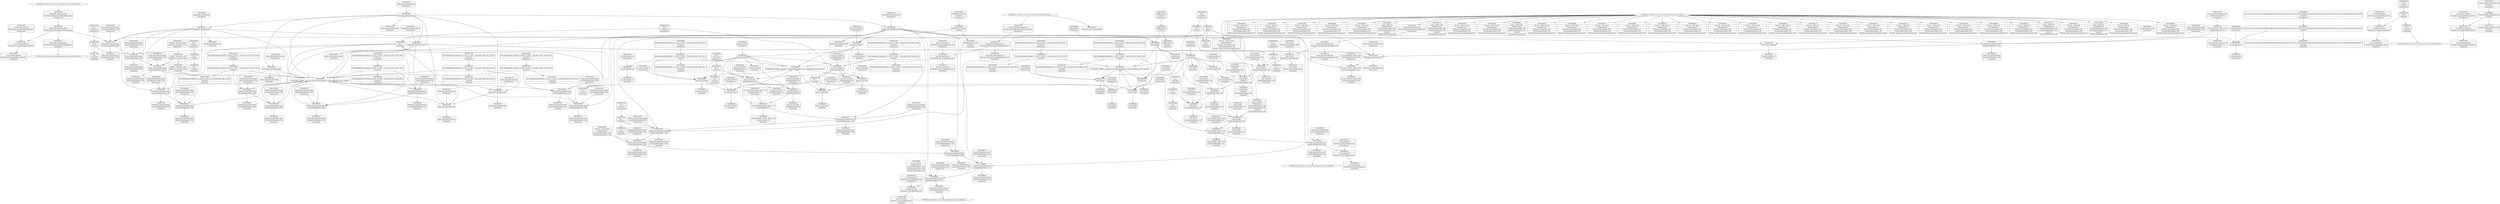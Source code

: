 digraph {
	CE0x4377400 [shape=record,shape=Mrecord,label="{CE0x4377400|i64_2|*Constant*|*SummSource*}"]
	CE0x437d8a0 [shape=record,shape=Mrecord,label="{CE0x437d8a0|selinux_key_permission:return}"]
	CE0x43841a0 [shape=record,shape=Mrecord,label="{CE0x43841a0|i64*_getelementptr_inbounds_(_6_x_i64_,_6_x_i64_*___llvm_gcov_ctr421,_i64_0,_i64_5)|*Constant*|*SummSource*}"]
	CE0x5869190 [shape=record,shape=Mrecord,label="{CE0x5869190|i64_0|*Constant*|*SummSource*}"]
	CE0x4351350 [shape=record,shape=Mrecord,label="{CE0x4351350|i64*_getelementptr_inbounds_(_6_x_i64_,_6_x_i64_*___llvm_gcov_ctr421,_i64_0,_i64_3)|*Constant*|*SummSource*}"]
	CE0x4394a60 [shape=record,shape=Mrecord,label="{CE0x4394a60|GLOBAL:cred_sid|*Constant*}"]
	CE0x43ae910 [shape=record,shape=Mrecord,label="{CE0x43ae910|key_ref_to_ptr:tmp4|include/linux/key.h,116|*SummSink*}"]
	CE0x438cec0 [shape=record,shape=Mrecord,label="{CE0x438cec0|i64*_getelementptr_inbounds_(_2_x_i64_,_2_x_i64_*___llvm_gcov_ctr131,_i64_0,_i64_0)|*Constant*|*SummSink*}"]
	CE0x435bb50 [shape=record,shape=Mrecord,label="{CE0x435bb50|selinux_key_permission:perm|Function::selinux_key_permission&Arg::perm::}"]
	CE0x4378010 [shape=record,shape=Mrecord,label="{CE0x4378010|selinux_key_permission:tmp5|security/selinux/hooks.c,5783}"]
	CE0x4361b70 [shape=record,shape=Mrecord,label="{CE0x4361b70|4:_i32,_:_CRE_12,16_|*MultipleSource*|security/selinux/hooks.c,196|security/selinux/hooks.c,197|*LoadInst*|security/selinux/hooks.c,196}"]
	CE0x438e680 [shape=record,shape=Mrecord,label="{CE0x438e680|128:_i8*,_:_CRE_112,120_|*MultipleSource*|Function::cred_sid&Arg::cred::|security/selinux/hooks.c,196|Function::selinux_key_permission&Arg::cred::}"]
	CE0x438edc0 [shape=record,shape=Mrecord,label="{CE0x438edc0|128:_i8*,_:_CRE_144,152_|*MultipleSource*|Function::cred_sid&Arg::cred::|security/selinux/hooks.c,196|Function::selinux_key_permission&Arg::cred::}"]
	CE0x438b900 [shape=record,shape=Mrecord,label="{CE0x438b900|4:_i32,_:_CRE_20,24_|*MultipleSource*|security/selinux/hooks.c,196|security/selinux/hooks.c,197|*LoadInst*|security/selinux/hooks.c,196}"]
	CE0x43629a0 [shape=record,shape=Mrecord,label="{CE0x43629a0|avc_has_perm:entry|*SummSink*}"]
	CE0x43772f0 [shape=record,shape=Mrecord,label="{CE0x43772f0|i64_2|*Constant*|*SummSink*}"]
	CE0x43aea20 [shape=record,shape=Mrecord,label="{CE0x43aea20|i64_-2|*Constant*}"]
	CE0x437d610 [shape=record,shape=Mrecord,label="{CE0x437d610|selinux_key_permission:return|*SummSource*}"]
	CE0x438e850 [shape=record,shape=Mrecord,label="{CE0x438e850|128:_i8*,_:_CRE_120,128_|*MultipleSource*|Function::cred_sid&Arg::cred::|security/selinux/hooks.c,196|Function::selinux_key_permission&Arg::cred::}"]
	CE0x43ab4f0 [shape=record,shape=Mrecord,label="{CE0x43ab4f0|i64*_getelementptr_inbounds_(_2_x_i64_,_2_x_i64_*___llvm_gcov_ctr422,_i64_0,_i64_1)|*Constant*|*SummSource*}"]
	CE0x439a440 [shape=record,shape=Mrecord,label="{CE0x439a440|cred_sid:cred|Function::cred_sid&Arg::cred::|*SummSink*}"]
	CE0x3c4c030 [shape=record,shape=Mrecord,label="{CE0x3c4c030|selinux_key_permission:tmp7|security/selinux/hooks.c,5784|*SummSink*}"]
	CE0x4359e60 [shape=record,shape=Mrecord,label="{CE0x4359e60|selinux_key_permission:entry}"]
	CE0x439a510 [shape=record,shape=Mrecord,label="{CE0x439a510|_ret_i32_%tmp6,_!dbg_!27716|security/selinux/hooks.c,197|*SummSource*}"]
	CE0x438f500 [shape=record,shape=Mrecord,label="{CE0x438f500|cred_sid:tmp4|*LoadInst*|security/selinux/hooks.c,196}"]
	CE0x439b660 [shape=record,shape=Mrecord,label="{CE0x439b660|_ret_i32_%tmp6,_!dbg_!27716|security/selinux/hooks.c,197|*SummSink*}"]
	CE0x438df40 [shape=record,shape=Mrecord,label="{CE0x438df40|128:_i8*,_:_CRE_80,88_|*MultipleSource*|Function::cred_sid&Arg::cred::|security/selinux/hooks.c,196|Function::selinux_key_permission&Arg::cred::}"]
	CE0x43804b0 [shape=record,shape=Mrecord,label="{CE0x43804b0|selinux_key_permission:tmp11|security/selinux/hooks.c,5789}"]
	CE0x437f3a0 [shape=record,shape=Mrecord,label="{CE0x437f3a0|i32_5|*Constant*}"]
	CE0x4388e70 [shape=record,shape=Mrecord,label="{CE0x4388e70|i32_(i32,_i32,_i16,_i32,_%struct.common_audit_data*)*_bitcast_(i32_(i32,_i32,_i16,_i32,_%struct.common_audit_data.495*)*_avc_has_perm_to_i32_(i32,_i32,_i16,_i32,_%struct.common_audit_data*)*)|*Constant*}"]
	CE0x43819c0 [shape=record,shape=Mrecord,label="{CE0x43819c0|i32_22|*Constant*|*SummSource*}"]
	CE0x43ada40 [shape=record,shape=Mrecord,label="{CE0x43ada40|key_ref_to_ptr:tmp2}"]
	CE0x43abe00 [shape=record,shape=Mrecord,label="{CE0x43abe00|key_ref_to_ptr:and|include/linux/key.h,116}"]
	CE0x43685d0 [shape=record,shape=Mrecord,label="{CE0x43685d0|200:_i8*,_:_CR_200,208_|*MultipleSource*|security/selinux/hooks.c,5788|security/selinux/hooks.c,5789}"]
	CE0x438a330 [shape=record,shape=Mrecord,label="{CE0x438a330|i64_1|*Constant*}"]
	CE0x43949f0 [shape=record,shape=Mrecord,label="{CE0x43949f0|selinux_key_permission:call|security/selinux/hooks.c,5786|*SummSource*}"]
	CE0x4383700 [shape=record,shape=Mrecord,label="{CE0x4383700|selinux_key_permission:tmp9|security/selinux/hooks.c,5786}"]
	CE0x439b770 [shape=record,shape=Mrecord,label="{CE0x439b770|selinux_key_permission:call1|security/selinux/hooks.c,5788}"]
	CE0x4383f30 [shape=record,shape=Mrecord,label="{CE0x4383f30|selinux_key_permission:retval.0|*SummSink*}"]
	CE0x43827f0 [shape=record,shape=Mrecord,label="{CE0x43827f0|128:_i8*,_:_CRE_20,24_|*MultipleSource*|Function::cred_sid&Arg::cred::|security/selinux/hooks.c,196|Function::selinux_key_permission&Arg::cred::}"]
	CE0x438cff0 [shape=record,shape=Mrecord,label="{CE0x438cff0|128:_i8*,_:_CRE_32,36_|*MultipleSource*|Function::cred_sid&Arg::cred::|security/selinux/hooks.c,196|Function::selinux_key_permission&Arg::cred::}"]
	CE0x43aac00 [shape=record,shape=Mrecord,label="{CE0x43aac00|key_ref_to_ptr:tmp|*SummSource*}"]
	CE0x439c910 [shape=record,shape=Mrecord,label="{CE0x439c910|selinux_key_permission:call1|security/selinux/hooks.c,5788|*SummSource*}"]
	CE0x438f330 [shape=record,shape=Mrecord,label="{CE0x438f330|128:_i8*,_:_CRE_168,176_|*MultipleSource*|Function::cred_sid&Arg::cred::|security/selinux/hooks.c,196|Function::selinux_key_permission&Arg::cred::}"]
	CE0x437a790 [shape=record,shape=Mrecord,label="{CE0x437a790|i32_5|*Constant*|*SummSource*}"]
	CE0x438d120 [shape=record,shape=Mrecord,label="{CE0x438d120|128:_i8*,_:_CRE_36,40_|*MultipleSource*|Function::cred_sid&Arg::cred::|security/selinux/hooks.c,196|Function::selinux_key_permission&Arg::cred::}"]
	CE0x43744a0 [shape=record,shape=Mrecord,label="{CE0x43744a0|avc_has_perm:tclass|Function::avc_has_perm&Arg::tclass::|*SummSource*}"]
	CE0x438c290 [shape=record,shape=Mrecord,label="{CE0x438c290|cred_sid:bb}"]
	CE0x4361150 [shape=record,shape=Mrecord,label="{CE0x4361150|selinux_key_permission:tmp|*SummSource*}"]
	CE0x4385910 [shape=record,shape=Mrecord,label="{CE0x4385910|_ret_i32_%retval.0,_!dbg_!27729|security/selinux/hooks.c,5792|*SummSource*}"]
	CE0x439db00 [shape=record,shape=Mrecord,label="{CE0x439db00|cred_sid:tmp|*SummSource*}"]
	CE0x4361360 [shape=record,shape=Mrecord,label="{CE0x4361360|selinux_key_permission:tmp2|security/selinux/hooks.c,5783}"]
	CE0x437d740 [shape=record,shape=Mrecord,label="{CE0x437d740|selinux_key_permission:tmp|*SummSink*}"]
	CE0x439da90 [shape=record,shape=Mrecord,label="{CE0x439da90|COLLAPSED:_GCMRE___llvm_gcov_ctr131_internal_global_2_x_i64_zeroinitializer:_elem_0:default:}"]
	CE0x435d160 [shape=record,shape=Mrecord,label="{CE0x435d160|selinux_key_permission:perm|Function::selinux_key_permission&Arg::perm::|*SummSource*}"]
	CE0x439da20 [shape=record,shape=Mrecord,label="{CE0x439da20|cred_sid:tmp}"]
	CE0x4377510 [shape=record,shape=Mrecord,label="{CE0x4377510|selinux_key_permission:cmp|security/selinux/hooks.c,5783}"]
	CE0x437a8a0 [shape=record,shape=Mrecord,label="{CE0x437a8a0|selinux_key_permission:security|security/selinux/hooks.c,5789|*SummSink*}"]
	CE0x43680c0 [shape=record,shape=Mrecord,label="{CE0x43680c0|key_ref_to_ptr:entry}"]
	CE0x4379cc0 [shape=record,shape=Mrecord,label="{CE0x4379cc0|i64*_getelementptr_inbounds_(_6_x_i64_,_6_x_i64_*___llvm_gcov_ctr421,_i64_0,_i64_4)|*Constant*|*SummSink*}"]
	CE0x4374a20 [shape=record,shape=Mrecord,label="{CE0x4374a20|avc_has_perm:requested|Function::avc_has_perm&Arg::requested::|*SummSink*}"]
	CE0x43681b0 [shape=record,shape=Mrecord,label="{CE0x43681b0|key_ref_to_ptr:entry|*SummSink*}"]
	CE0x4377fa0 [shape=record,shape=Mrecord,label="{CE0x4377fa0|selinux_key_permission:tmp4|security/selinux/hooks.c,5783|*SummSink*}"]
	CE0x43aa7a0 [shape=record,shape=Mrecord,label="{CE0x43aa7a0|key_ref_to_ptr:bb|*SummSink*}"]
	CE0x4374fa0 [shape=record,shape=Mrecord,label="{CE0x4374fa0|_ret_i32_%retval.0,_!dbg_!27728|security/selinux/avc.c,775}"]
	CE0x438f160 [shape=record,shape=Mrecord,label="{CE0x438f160|128:_i8*,_:_CRE_160,168_|*MultipleSource*|Function::cred_sid&Arg::cred::|security/selinux/hooks.c,196|Function::selinux_key_permission&Arg::cred::}"]
	CE0x4386470 [shape=record,shape=Mrecord,label="{CE0x4386470|selinux_key_permission:call3|security/selinux/hooks.c,5791|*SummSink*}"]
	CE0x4396df0 [shape=record,shape=Mrecord,label="{CE0x4396df0|cred_sid:entry|*SummSource*}"]
	CE0x437d680 [shape=record,shape=Mrecord,label="{CE0x437d680|selinux_key_permission:return|*SummSink*}"]
	CE0x43992a0 [shape=record,shape=Mrecord,label="{CE0x43992a0|_ret_i32_%tmp6,_!dbg_!27716|security/selinux/hooks.c,197}"]
	CE0x4388260 [shape=record,shape=Mrecord,label="{CE0x4388260|selinux_key_permission:tmp11|security/selinux/hooks.c,5789|*SummSource*}"]
	CE0x43adb20 [shape=record,shape=Mrecord,label="{CE0x43adb20|key_ref_to_ptr:tmp2|*SummSink*}"]
	CE0x438f8a0 [shape=record,shape=Mrecord,label="{CE0x438f8a0|cred_sid:tmp4|*LoadInst*|security/selinux/hooks.c,196|*SummSink*}"]
	CE0x438ef90 [shape=record,shape=Mrecord,label="{CE0x438ef90|128:_i8*,_:_CRE_152,160_|*MultipleSource*|Function::cred_sid&Arg::cred::|security/selinux/hooks.c,196|Function::selinux_key_permission&Arg::cred::}"]
	CE0x43519e0 [shape=record,shape=Mrecord,label="{CE0x43519e0|selinux_key_permission:tmp2|security/selinux/hooks.c,5783|*SummSink*}"]
	CE0x4383420 [shape=record,shape=Mrecord,label="{CE0x4383420|cred_sid:tmp2|*SummSource*}"]
	CE0x4388b60 [shape=record,shape=Mrecord,label="{CE0x4388b60|selinux_key_permission:tmp12|security/selinux/hooks.c,5791}"]
	CE0x435fba0 [shape=record,shape=Mrecord,label="{CE0x435fba0|cred_sid:tmp3|*SummSource*}"]
	CE0x4383490 [shape=record,shape=Mrecord,label="{CE0x4383490|cred_sid:tmp2|*SummSink*}"]
	CE0x4360060 [shape=record,shape=Mrecord,label="{CE0x4360060|i32_0|*Constant*}"]
	CE0x43837c0 [shape=record,shape=Mrecord,label="{CE0x43837c0|selinux_key_permission:tmp9|security/selinux/hooks.c,5786|*SummSink*}"]
	CE0x4375a40 [shape=record,shape=Mrecord,label="{CE0x4375a40|selinux_key_permission:retval.0|*SummSource*}"]
	CE0x43515f0 [shape=record,shape=Mrecord,label="{CE0x43515f0|selinux_key_permission:tmp1}"]
	CE0x4389030 [shape=record,shape=Mrecord,label="{CE0x4389030|i32_(i32,_i32,_i16,_i32,_%struct.common_audit_data*)*_bitcast_(i32_(i32,_i32,_i16,_i32,_%struct.common_audit_data.495*)*_avc_has_perm_to_i32_(i32,_i32,_i16,_i32,_%struct.common_audit_data*)*)|*Constant*|*SummSink*}"]
	CE0x4379310 [shape=record,shape=Mrecord,label="{CE0x4379310|_ret_%struct.key*_%tmp5,_!dbg_!27715|include/linux/key.h,116|*SummSource*}"]
	CE0x438ebf0 [shape=record,shape=Mrecord,label="{CE0x438ebf0|128:_i8*,_:_CRE_136,144_|*MultipleSource*|Function::cred_sid&Arg::cred::|security/selinux/hooks.c,196|Function::selinux_key_permission&Arg::cred::}"]
	CE0x4379d30 [shape=record,shape=Mrecord,label="{CE0x4379d30|selinux_key_permission:tmp8|security/selinux/hooks.c,5786|*SummSource*}"]
	CE0x43817b0 [shape=record,shape=Mrecord,label="{CE0x43817b0|i32_22|*Constant*}"]
	CE0x4381aa0 [shape=record,shape=Mrecord,label="{CE0x4381aa0|cred_sid:security|security/selinux/hooks.c,196}"]
	CE0x4382130 [shape=record,shape=Mrecord,label="{CE0x4382130|128:_i8*,_:_CRE_8,16_|*MultipleSource*|Function::cred_sid&Arg::cred::|security/selinux/hooks.c,196|Function::selinux_key_permission&Arg::cred::}"]
	CE0x438fb40 [shape=record,shape=Mrecord,label="{CE0x438fb40|cred_sid:sid|security/selinux/hooks.c,197}"]
	CE0x4383500 [shape=record,shape=Mrecord,label="{CE0x4383500|cred_sid:tmp3}"]
	CE0x436ef40 [shape=record,shape=Mrecord,label="{CE0x436ef40|selinux_key_permission:call|security/selinux/hooks.c,5786}"]
	CE0x435e8c0 [shape=record,shape=Mrecord,label="{CE0x435e8c0|selinux_key_permission:if.end|*SummSource*}"]
	CE0x43aaed0 [shape=record,shape=Mrecord,label="{CE0x43aaed0|key_ref_to_ptr:tmp|*SummSink*}"]
	CE0x43ac690 [shape=record,shape=Mrecord,label="{CE0x43ac690|VOIDTB_TE:_CE2:_elem_0:default:}"]
	CE0x4379da0 [shape=record,shape=Mrecord,label="{CE0x4379da0|selinux_key_permission:tmp8|security/selinux/hooks.c,5786}"]
	CE0x4398070 [shape=record,shape=Mrecord,label="{CE0x4398070|selinux_key_permission:cred|Function::selinux_key_permission&Arg::cred::|*SummSource*}"]
	CE0x4396e60 [shape=record,shape=Mrecord,label="{CE0x4396e60|cred_sid:entry|*SummSink*}"]
	CE0x435c4c0 [shape=record,shape=Mrecord,label="{CE0x435c4c0|selinux_key_permission:if.then}"]
	CE0x43828f0 [shape=record,shape=Mrecord,label="{CE0x43828f0|128:_i8*,_:_CRE_24,28_|*MultipleSource*|Function::cred_sid&Arg::cred::|security/selinux/hooks.c,196|Function::selinux_key_permission&Arg::cred::}"]
	CE0x438c5d0 [shape=record,shape=Mrecord,label="{CE0x438c5d0|cred_sid:bb|*SummSink*}"]
	CE0x43880e0 [shape=record,shape=Mrecord,label="{CE0x43880e0|%struct.common_audit_data*_null|*Constant*}"]
	CE0x43ae010 [shape=record,shape=Mrecord,label="{CE0x43ae010|key_ref_to_ptr:tmp3|*SummSource*}"]
	CE0x43ac160 [shape=record,shape=Mrecord,label="{CE0x43ac160|key_ref_to_ptr:tmp5|include/linux/key.h,116|*SummSource*}"]
	CE0x4364dc0 [shape=record,shape=Mrecord,label="{CE0x4364dc0|selinux_key_permission:call1|security/selinux/hooks.c,5788|*SummSink*}"]
	CE0x43abc00 [shape=record,shape=Mrecord,label="{CE0x43abc00|key_ref_to_ptr:and|include/linux/key.h,116|*SummSink*}"]
	CE0x437de50 [shape=record,shape=Mrecord,label="{CE0x437de50|key_ref_to_ptr:entry|*SummSource*}"]
	CE0x438fe90 [shape=record,shape=Mrecord,label="{CE0x438fe90|cred_sid:sid|security/selinux/hooks.c,197|*SummSink*}"]
	CE0x436b330 [shape=record,shape=Mrecord,label="{CE0x436b330|avc_has_perm:ssid|Function::avc_has_perm&Arg::ssid::|*SummSink*}"]
	CE0x4366020 [shape=record,shape=Mrecord,label="{CE0x4366020|selinux_key_permission:if.then|*SummSink*}"]
	CE0x4375600 [shape=record,shape=Mrecord,label="{CE0x4375600|i64*_getelementptr_inbounds_(_6_x_i64_,_6_x_i64_*___llvm_gcov_ctr421,_i64_0,_i64_5)|*Constant*}"]
	CE0x43658a0 [shape=record,shape=Mrecord,label="{CE0x43658a0|selinux_key_permission:tmp10|security/selinux/hooks.c,5789}"]
	CE0x438bde0 [shape=record,shape=Mrecord,label="{CE0x438bde0|cred_sid:tmp6|security/selinux/hooks.c,197|*SummSink*}"]
	CE0x438dd70 [shape=record,shape=Mrecord,label="{CE0x438dd70|128:_i8*,_:_CRE_72,80_|*MultipleSource*|Function::cred_sid&Arg::cred::|security/selinux/hooks.c,196|Function::selinux_key_permission&Arg::cred::}"]
	CE0x437a910 [shape=record,shape=Mrecord,label="{CE0x437a910|selinux_key_permission:security|security/selinux/hooks.c,5789|*SummSource*}"]
	CE0x4362490 [shape=record,shape=Mrecord,label="{CE0x4362490|selinux_key_permission:tmp10|security/selinux/hooks.c,5789|*SummSink*}"]
	CE0x4386340 [shape=record,shape=Mrecord,label="{CE0x4386340|selinux_key_permission:call3|security/selinux/hooks.c,5791|*SummSource*}"]
	CE0x438c450 [shape=record,shape=Mrecord,label="{CE0x438c450|cred_sid:bb|*SummSource*}"]
	CE0x43901c0 [shape=record,shape=Mrecord,label="{CE0x43901c0|cred_sid:tmp5|security/selinux/hooks.c,196|*SummSink*}"]
	CE0x4375420 [shape=record,shape=Mrecord,label="{CE0x4375420|_ret_i32_%retval.0,_!dbg_!27728|security/selinux/avc.c,775|*SummSink*}"]
	CE0x4392790 [shape=record,shape=Mrecord,label="{CE0x4392790|selinux_key_permission:tmp8|security/selinux/hooks.c,5786|*SummSink*}"]
	CE0x4398170 [shape=record,shape=Mrecord,label="{CE0x4398170|selinux_key_permission:cred|Function::selinux_key_permission&Arg::cred::|*SummSink*}"]
	CE0x43adab0 [shape=record,shape=Mrecord,label="{CE0x43adab0|key_ref_to_ptr:tmp2|*SummSource*}"]
	CE0x438cd30 [shape=record,shape=Mrecord,label="{CE0x438cd30|i64*_getelementptr_inbounds_(_2_x_i64_,_2_x_i64_*___llvm_gcov_ctr131,_i64_0,_i64_0)|*Constant*|*SummSource*}"]
	CE0x435ddc0 [shape=record,shape=Mrecord,label="{CE0x435ddc0|COLLAPSED:_GCMRE___llvm_gcov_ctr421_internal_global_6_x_i64_zeroinitializer:_elem_0:default:}"]
	CE0x43585b0 [shape=record,shape=Mrecord,label="{CE0x43585b0|selinux_key_permission:tmp6|security/selinux/hooks.c,5784|*SummSink*}"]
	CE0x435ff30 [shape=record,shape=Mrecord,label="{CE0x435ff30|_call_void_mcount()_#3|*SummSource*}"]
	CE0x43ac2e0 [shape=record,shape=Mrecord,label="{CE0x43ac2e0|key_ref_to_ptr:tmp5|include/linux/key.h,116|*SummSink*}"]
	CE0x43791a0 [shape=record,shape=Mrecord,label="{CE0x43791a0|key_ref_to_ptr:key_ref|Function::key_ref_to_ptr&Arg::key_ref::}"]
	CE0x4363600 [shape=record,shape=Mrecord,label="{CE0x4363600|i16_43|*Constant*|*SummSource*}"]
	CE0x4388d70 [shape=record,shape=Mrecord,label="{CE0x4388d70|selinux_key_permission:call3|security/selinux/hooks.c,5791}"]
	CE0x435cea0 [shape=record,shape=Mrecord,label="{CE0x435cea0|selinux_key_permission:bb}"]
	CE0x4395c70 [shape=record,shape=Mrecord,label="{CE0x4395c70|GLOBAL:cred_sid|*Constant*|*SummSource*}"]
	CE0x43858a0 [shape=record,shape=Mrecord,label="{CE0x43858a0|_ret_i32_%retval.0,_!dbg_!27729|security/selinux/hooks.c,5792}"]
	CE0x435eef0 [shape=record,shape=Mrecord,label="{CE0x435eef0|GLOBAL:key_ref_to_ptr|*Constant*|*SummSink*}"]
	CE0x43610a0 [shape=record,shape=Mrecord,label="{CE0x43610a0|selinux_key_permission:if.then|*SummSource*}"]
	CE0x4385530 [shape=record,shape=Mrecord,label="{CE0x4385530|selinux_key_permission:tmp14|security/selinux/hooks.c,5792|*SummSink*}"]
	CE0x4388620 [shape=record,shape=Mrecord,label="{CE0x4388620|selinux_key_permission:sid2|security/selinux/hooks.c,5791}"]
	CE0x4384ea0 [shape=record,shape=Mrecord,label="{CE0x4384ea0|selinux_key_permission:tmp13|security/selinux/hooks.c,5792|*SummSink*}"]
	CE0x435bd60 [shape=record,shape=Mrecord,label="{CE0x435bd60|selinux_key_permission:tmp1|*SummSink*}"]
	CE0x4392400 [shape=record,shape=Mrecord,label="{CE0x4392400|i32_1|*Constant*}"]
	CE0x4375140 [shape=record,shape=Mrecord,label="{CE0x4375140|avc_has_perm:auditdata|Function::avc_has_perm&Arg::auditdata::}"]
	CE0x4374cd0 [shape=record,shape=Mrecord,label="{CE0x4374cd0|%struct.common_audit_data*_null|*Constant*|*SummSink*}"]
	"CONST[source:0(mediator),value:2(dynamic)][purpose:{subject}][SnkIdx:0]"
	CE0x435db00 [shape=record,shape=Mrecord,label="{CE0x435db00|selinux_key_permission:bb|*SummSink*}"]
	CE0x4374510 [shape=record,shape=Mrecord,label="{CE0x4374510|avc_has_perm:tclass|Function::avc_has_perm&Arg::tclass::|*SummSink*}"]
	CE0x4383600 [shape=record,shape=Mrecord,label="{CE0x4383600|i64*_getelementptr_inbounds_(_2_x_i64_,_2_x_i64_*___llvm_gcov_ctr131,_i64_0,_i64_1)|*Constant*|*SummSource*}"]
	CE0x4382a50 [shape=record,shape=Mrecord,label="{CE0x4382a50|128:_i8*,_:_CRE_28,32_|*MultipleSource*|Function::cred_sid&Arg::cred::|security/selinux/hooks.c,196|Function::selinux_key_permission&Arg::cred::}"]
	CE0x435edc0 [shape=record,shape=Mrecord,label="{CE0x435edc0|GLOBAL:key_ref_to_ptr|*Constant*|*SummSource*}"]
	CE0x438d4c0 [shape=record,shape=Mrecord,label="{CE0x438d4c0|128:_i8*,_:_CRE_44,48_|*MultipleSource*|Function::cred_sid&Arg::cred::|security/selinux/hooks.c,196|Function::selinux_key_permission&Arg::cred::}"]
	CE0x4399310 [shape=record,shape=Mrecord,label="{CE0x4399310|cred_sid:cred|Function::cred_sid&Arg::cred::|*SummSource*}"]
	CE0x4388ee0 [shape=record,shape=Mrecord,label="{CE0x4388ee0|i32_(i32,_i32,_i16,_i32,_%struct.common_audit_data*)*_bitcast_(i32_(i32,_i32,_i16,_i32,_%struct.common_audit_data.495*)*_avc_has_perm_to_i32_(i32,_i32,_i16,_i32,_%struct.common_audit_data*)*)|*Constant*|*SummSource*}"]
	CE0x4389b80 [shape=record,shape=Mrecord,label="{CE0x4389b80|i64*_getelementptr_inbounds_(_2_x_i64_,_2_x_i64_*___llvm_gcov_ctr131,_i64_0,_i64_1)|*Constant*}"]
	CE0x438e2e0 [shape=record,shape=Mrecord,label="{CE0x438e2e0|128:_i8*,_:_CRE_96,104_|*MultipleSource*|Function::cred_sid&Arg::cred::|security/selinux/hooks.c,196|Function::selinux_key_permission&Arg::cred::}"]
	CE0x4378a00 [shape=record,shape=Mrecord,label="{CE0x4378a00|4:_i32,_:_CRE_4,8_|*MultipleSource*|security/selinux/hooks.c,196|security/selinux/hooks.c,197|*LoadInst*|security/selinux/hooks.c,196}"]
	CE0x435e3f0 [shape=record,shape=Mrecord,label="{CE0x435e3f0|_call_void_mcount()_#3}"]
	CE0x438a2c0 [shape=record,shape=Mrecord,label="{CE0x438a2c0|cred_sid:tmp|*SummSink*}"]
	CE0x4387bd0 [shape=record,shape=Mrecord,label="{CE0x4387bd0|avc_has_perm:tsid|Function::avc_has_perm&Arg::tsid::|*SummSource*}"]
	CE0x4384dc0 [shape=record,shape=Mrecord,label="{CE0x4384dc0|selinux_key_permission:tmp13|security/selinux/hooks.c,5792}"]
	CE0x4369290 [shape=record,shape=Mrecord,label="{CE0x4369290|selinux_key_permission:tmp6|security/selinux/hooks.c,5784}"]
	CE0x4387f70 [shape=record,shape=Mrecord,label="{CE0x4387f70|i16_43|*Constant*|*SummSink*}"]
	CE0x62ce920 [shape=record,shape=Mrecord,label="{CE0x62ce920|i64*_getelementptr_inbounds_(_6_x_i64_,_6_x_i64_*___llvm_gcov_ctr421,_i64_0,_i64_4)|*Constant*}"]
	CE0x4374e20 [shape=record,shape=Mrecord,label="{CE0x4374e20|avc_has_perm:auditdata|Function::avc_has_perm&Arg::auditdata::|*SummSink*}"]
	CE0x4374c60 [shape=record,shape=Mrecord,label="{CE0x4374c60|%struct.common_audit_data*_null|*Constant*|*SummSource*}"]
	CE0x436f5b0 [shape=record,shape=Mrecord,label="{CE0x436f5b0|_ret_%struct.key*_%tmp5,_!dbg_!27715|include/linux/key.h,116|*SummSink*}"]
	CE0x4387d00 [shape=record,shape=Mrecord,label="{CE0x4387d00|avc_has_perm:tsid|Function::avc_has_perm&Arg::tsid::|*SummSink*}"]
	CE0x438d800 [shape=record,shape=Mrecord,label="{CE0x438d800|128:_i8*,_:_CRE_52,56_|*MultipleSource*|Function::cred_sid&Arg::cred::|security/selinux/hooks.c,196|Function::selinux_key_permission&Arg::cred::}"]
	CE0x43748b0 [shape=record,shape=Mrecord,label="{CE0x43748b0|avc_has_perm:requested|Function::avc_has_perm&Arg::requested::|*SummSource*}"]
	CE0x435cdf0 [shape=record,shape=Mrecord,label="{CE0x435cdf0|_call_void_mcount()_#3|*SummSink*}"]
	CE0x43626c0 [shape=record,shape=Mrecord,label="{CE0x43626c0|avc_has_perm:entry|*SummSource*}"]
	CE0x4389dc0 [shape=record,shape=Mrecord,label="{CE0x4389dc0|cred_sid:tmp1|*SummSink*}"]
	CE0x43765d0 [shape=record,shape=Mrecord,label="{CE0x43765d0|i64*_getelementptr_inbounds_(_6_x_i64_,_6_x_i64_*___llvm_gcov_ctr421,_i64_0,_i64_3)|*Constant*|*SummSink*}"]
	CE0x435c410 [shape=record,shape=Mrecord,label="{CE0x435c410|selinux_key_permission:tmp1|*SummSource*}"]
	CE0x4389ae0 [shape=record,shape=Mrecord,label="{CE0x4389ae0|cred_sid:tmp1|*SummSource*}"]
	CE0x43649d0 [shape=record,shape=Mrecord,label="{CE0x43649d0|selinux_key_permission:tmp5|security/selinux/hooks.c,5783|*SummSource*}"]
	CE0x4367680 [shape=record,shape=Mrecord,label="{CE0x4367680|selinux_key_permission:tmp4|security/selinux/hooks.c,5783|*SummSource*}"]
	CE0x436f0c0 [shape=record,shape=Mrecord,label="{CE0x436f0c0|selinux_key_permission:tmp3|security/selinux/hooks.c,5783}"]
	CE0x437a830 [shape=record,shape=Mrecord,label="{CE0x437a830|selinux_key_permission:security|security/selinux/hooks.c,5789}"]
	CE0x43ab040 [shape=record,shape=Mrecord,label="{CE0x43ab040|key_ref_to_ptr:tmp1|*SummSink*}"]
	CE0x43900b0 [shape=record,shape=Mrecord,label="{CE0x43900b0|cred_sid:tmp5|security/selinux/hooks.c,196|*SummSource*}"]
	CE0x438dba0 [shape=record,shape=Mrecord,label="{CE0x438dba0|128:_i8*,_:_CRE_64,72_|*MultipleSource*|Function::cred_sid&Arg::cred::|security/selinux/hooks.c,196|Function::selinux_key_permission&Arg::cred::}"]
	CE0x43abb70 [shape=record,shape=Mrecord,label="{CE0x43abb70|i64_-2|*Constant*|*SummSink*}"]
	CE0x43623c0 [shape=record,shape=Mrecord,label="{CE0x43623c0|selinux_key_permission:tmp10|security/selinux/hooks.c,5789|*SummSource*}"]
	CE0x435fcd0 [shape=record,shape=Mrecord,label="{CE0x435fcd0|_call_void_mcount()_#3}"]
	CE0x4395c00 [shape=record,shape=Mrecord,label="{CE0x4395c00|GLOBAL:cred_sid|*Constant*|*SummSink*}"]
	CE0x435d580 [shape=record,shape=Mrecord,label="{CE0x435d580|i64_1|*Constant*}"]
	CE0x438f6d0 [shape=record,shape=Mrecord,label="{CE0x438f6d0|cred_sid:tmp4|*LoadInst*|security/selinux/hooks.c,196|*SummSource*}"]
	CE0x435cb30 [shape=record,shape=Mrecord,label="{CE0x435cb30|i32_0|*Constant*|*SummSource*}"]
	CE0x43abea0 [shape=record,shape=Mrecord,label="{CE0x43abea0|key_ref_to_ptr:and|include/linux/key.h,116|*SummSource*}"]
	CE0x43ae450 [shape=record,shape=Mrecord,label="{CE0x43ae450|_call_void_mcount()_#3|*SummSource*}"]
	CE0x4385c00 [shape=record,shape=Mrecord,label="{CE0x4385c00|i64*_getelementptr_inbounds_(_2_x_i64_,_2_x_i64_*___llvm_gcov_ctr131,_i64_0,_i64_0)|*Constant*}"]
	CE0x4384e30 [shape=record,shape=Mrecord,label="{CE0x4384e30|selinux_key_permission:tmp13|security/selinux/hooks.c,5792|*SummSource*}"]
	CE0x4362170 [shape=record,shape=Mrecord,label="{CE0x4362170|4:_i32,_:_CRE_16,20_|*MultipleSource*|security/selinux/hooks.c,196|security/selinux/hooks.c,197|*LoadInst*|security/selinux/hooks.c,196}"]
	CE0x43ab6a0 [shape=record,shape=Mrecord,label="{CE0x43ab6a0|i64*_getelementptr_inbounds_(_2_x_i64_,_2_x_i64_*___llvm_gcov_ctr422,_i64_0,_i64_1)|*Constant*|*SummSink*}"]
	CE0x435c020 [shape=record,shape=Mrecord,label="{CE0x435c020|i64*_getelementptr_inbounds_(_6_x_i64_,_6_x_i64_*___llvm_gcov_ctr421,_i64_0,_i64_0)|*Constant*|*SummSink*}"]
	CE0x435bcb0 [shape=record,shape=Mrecord,label="{CE0x435bcb0|selinux_key_permission:if.end|*SummSink*}"]
	"CONST[source:0(mediator),value:2(dynamic)][purpose:{object}][SnkIdx:2]"
	CE0x43888a0 [shape=record,shape=Mrecord,label="{CE0x43888a0|selinux_key_permission:sid2|security/selinux/hooks.c,5791|*SummSink*}"]
	CE0x4369a20 [shape=record,shape=Mrecord,label="{CE0x4369a20|GLOBAL:__llvm_gcov_ctr421|Global_var:__llvm_gcov_ctr421|*SummSource*}"]
	CE0x438e110 [shape=record,shape=Mrecord,label="{CE0x438e110|128:_i8*,_:_CRE_88,89_|*MultipleSource*|Function::cred_sid&Arg::cred::|security/selinux/hooks.c,196|Function::selinux_key_permission&Arg::cred::}"]
	CE0x57366e0 [shape=record,shape=Mrecord,label="{CE0x57366e0|selinux_key_permission:tmp7|security/selinux/hooks.c,5784|*SummSource*}"]
	CE0x4384b50 [shape=record,shape=Mrecord,label="{CE0x4384b50|i64*_getelementptr_inbounds_(_6_x_i64_,_6_x_i64_*___llvm_gcov_ctr421,_i64_0,_i64_5)|*Constant*|*SummSink*}"]
	CE0x435aad0 [shape=record,shape=Mrecord,label="{CE0x435aad0|i64_2|*Constant*}"]
	CE0x4381bf0 [shape=record,shape=Mrecord,label="{CE0x4381bf0|cred_sid:security|security/selinux/hooks.c,196|*SummSource*}"]
	CE0x4388af0 [shape=record,shape=Mrecord,label="{CE0x4388af0|0:_i32,_:_CR_0,4_|*MultipleSource*|security/selinux/hooks.c,5789|security/selinux/hooks.c,5789|security/selinux/hooks.c,5791}"]
	CE0x43614c0 [shape=record,shape=Mrecord,label="{CE0x43614c0|selinux_key_permission:key_ref|Function::selinux_key_permission&Arg::key_ref::|*SummSource*}"]
	CE0x4388330 [shape=record,shape=Mrecord,label="{CE0x4388330|selinux_key_permission:tmp11|security/selinux/hooks.c,5789|*SummSink*}"]
	CE0x436b3f0 [shape=record,shape=Mrecord,label="{CE0x436b3f0|avc_has_perm:tsid|Function::avc_has_perm&Arg::tsid::}"]
	CE0x43ade30 [shape=record,shape=Mrecord,label="{CE0x43ade30|key_ref_to_ptr:tmp3}"]
	CE0x4364ab0 [shape=record,shape=Mrecord,label="{CE0x4364ab0|i64*_getelementptr_inbounds_(_6_x_i64_,_6_x_i64_*___llvm_gcov_ctr421,_i64_0,_i64_3)|*Constant*}"]
	CE0x5869200 [shape=record,shape=Mrecord,label="{CE0x5869200|selinux_key_permission:tmp3|security/selinux/hooks.c,5783|*SummSource*}"]
	CE0x4361640 [shape=record,shape=Mrecord,label="{CE0x4361640|_ret_%struct.key*_%tmp5,_!dbg_!27715|include/linux/key.h,116}"]
	CE0x4374430 [shape=record,shape=Mrecord,label="{CE0x4374430|avc_has_perm:tclass|Function::avc_has_perm&Arg::tclass::}"]
	CE0x435f310 [shape=record,shape=Mrecord,label="{CE0x435f310|i32_5|*Constant*|*SummSink*}"]
	CE0x4389950 [shape=record,shape=Mrecord,label="{CE0x4389950|cred_sid:tmp1}"]
	CE0x43aab90 [shape=record,shape=Mrecord,label="{CE0x43aab90|COLLAPSED:_GCMRE___llvm_gcov_ctr422_internal_global_2_x_i64_zeroinitializer:_elem_0:default:}"]
	CE0x4363e70 [shape=record,shape=Mrecord,label="{CE0x4363e70|i64*_getelementptr_inbounds_(_6_x_i64_,_6_x_i64_*___llvm_gcov_ctr421,_i64_0,_i64_0)|*Constant*}"]
	CE0x43751e0 [shape=record,shape=Mrecord,label="{CE0x43751e0|avc_has_perm:auditdata|Function::avc_has_perm&Arg::auditdata::|*SummSource*}"]
	"CONST[source:0(mediator),value:2(dynamic)][purpose:{object}][SnkIdx:1]"
	CE0x4381870 [shape=record,shape=Mrecord,label="{CE0x4381870|i32_22|*Constant*|*SummSink*}"]
	CE0x4377050 [shape=record,shape=Mrecord,label="{CE0x4377050|i64*_getelementptr_inbounds_(_6_x_i64_,_6_x_i64_*___llvm_gcov_ctr421,_i64_0,_i64_0)|*Constant*|*SummSource*}"]
	CE0x435d210 [shape=record,shape=Mrecord,label="{CE0x435d210|selinux_key_permission:perm|Function::selinux_key_permission&Arg::perm::|*SummSink*}"]
	CE0x435cbe0 [shape=record,shape=Mrecord,label="{CE0x435cbe0|selinux_key_permission:tmp2|security/selinux/hooks.c,5783|*SummSource*}"]
	CE0x4383120 [shape=record,shape=Mrecord,label="{CE0x4383120|cred_sid:tmp2}"]
	CE0x438baa0 [shape=record,shape=Mrecord,label="{CE0x438baa0|cred_sid:tmp6|security/selinux/hooks.c,197}"]
	CE0x435fc10 [shape=record,shape=Mrecord,label="{CE0x435fc10|cred_sid:tmp3|*SummSink*}"]
	CE0x435cd40 [shape=record,shape=Mrecord,label="{CE0x435cd40|selinux_key_permission:cmp|security/selinux/hooks.c,5783|*SummSource*}"]
	CE0x436b290 [shape=record,shape=Mrecord,label="{CE0x436b290|avc_has_perm:ssid|Function::avc_has_perm&Arg::ssid::|*SummSource*}"]
	CE0x4367610 [shape=record,shape=Mrecord,label="{CE0x4367610|selinux_key_permission:tmp4|security/selinux/hooks.c,5783}"]
	CE0x4369880 [shape=record,shape=Mrecord,label="{CE0x4369880|GLOBAL:key_ref_to_ptr|*Constant*}"]
	CE0x5736620 [shape=record,shape=Mrecord,label="{CE0x5736620|selinux_key_permission:tmp7|security/selinux/hooks.c,5784}"]
	CE0x4378b00 [shape=record,shape=Mrecord,label="{CE0x4378b00|4:_i32,_:_CRE_8,12_|*MultipleSource*|security/selinux/hooks.c,196|security/selinux/hooks.c,197|*LoadInst*|security/selinux/hooks.c,196}"]
	CE0x4381a30 [shape=record,shape=Mrecord,label="{CE0x4381a30|128:_i8*,_:_CRE_0,4_|*MultipleSource*|Function::cred_sid&Arg::cred::|security/selinux/hooks.c,196|Function::selinux_key_permission&Arg::cred::}"]
	CE0x4385a40 [shape=record,shape=Mrecord,label="{CE0x4385a40|_ret_i32_%retval.0,_!dbg_!27729|security/selinux/hooks.c,5792|*SummSink*}"]
	CE0x435ec80 [shape=record,shape=Mrecord,label="{CE0x435ec80|GLOBAL:__llvm_gcov_ctr421|Global_var:__llvm_gcov_ctr421|*SummSink*}"]
	CE0x4351ca0 [shape=record,shape=Mrecord,label="{CE0x4351ca0|selinux_key_permission:entry|*SummSink*}"]
	CE0x43ae0b0 [shape=record,shape=Mrecord,label="{CE0x43ae0b0|key_ref_to_ptr:tmp3|*SummSink*}"]
	CE0x435d4d0 [shape=record,shape=Mrecord,label="{CE0x435d4d0|i64_1|*Constant*|*SummSource*}"]
	CE0x43753b0 [shape=record,shape=Mrecord,label="{CE0x43753b0|_ret_i32_%retval.0,_!dbg_!27728|security/selinux/avc.c,775|*SummSource*}"]
	CE0x4361530 [shape=record,shape=Mrecord,label="{CE0x4361530|selinux_key_permission:key_ref|Function::selinux_key_permission&Arg::key_ref::|*SummSink*}"]
	CE0x43860d0 [shape=record,shape=Mrecord,label="{CE0x43860d0|selinux_key_permission:tmp12|security/selinux/hooks.c,5791|*SummSink*}"]
	CE0x4396f20 [shape=record,shape=Mrecord,label="{CE0x4396f20|selinux_key_permission:cred|Function::selinux_key_permission&Arg::cred::}"]
	CE0x4388bd0 [shape=record,shape=Mrecord,label="{CE0x4388bd0|selinux_key_permission:tmp12|security/selinux/hooks.c,5791|*SummSource*}"]
	CE0x438d630 [shape=record,shape=Mrecord,label="{CE0x438d630|128:_i8*,_:_CRE_48,52_|*MultipleSource*|Function::cred_sid&Arg::cred::|security/selinux/hooks.c,196|Function::selinux_key_permission&Arg::cred::}"]
	CE0x43aa9a0 [shape=record,shape=Mrecord,label="{CE0x43aa9a0|i64*_getelementptr_inbounds_(_2_x_i64_,_2_x_i64_*___llvm_gcov_ctr422,_i64_0,_i64_0)|*Constant*|*SummSink*}"]
	CE0x438e4b0 [shape=record,shape=Mrecord,label="{CE0x438e4b0|128:_i8*,_:_CRE_104,112_|*MultipleSource*|Function::cred_sid&Arg::cred::|security/selinux/hooks.c,196|Function::selinux_key_permission&Arg::cred::}"]
	CE0x435bec0 [shape=record,shape=Mrecord,label="{CE0x435bec0|selinux_key_permission:cmp|security/selinux/hooks.c,5783|*SummSink*}"]
	CE0x438bf00 [shape=record,shape=Mrecord,label="{CE0x438bf00|key_ref_to_ptr:bb|*SummSource*}"]
	CE0x43ae1c0 [shape=record,shape=Mrecord,label="{CE0x43ae1c0|_call_void_mcount()_#3}"]
	CE0x43ac0f0 [shape=record,shape=Mrecord,label="{CE0x43ac0f0|key_ref_to_ptr:tmp5|include/linux/key.h,116}"]
	CE0x4392570 [shape=record,shape=Mrecord,label="{CE0x4392570|i32_1|*Constant*|*SummSource*}"]
	CE0x4392600 [shape=record,shape=Mrecord,label="{CE0x4392600|i32_1|*Constant*|*SummSink*}"]
	CE0x4381fb0 [shape=record,shape=Mrecord,label="{CE0x4381fb0|128:_i8*,_:_CRE_4,8_|*MultipleSource*|Function::cred_sid&Arg::cred::|security/selinux/hooks.c,196|Function::selinux_key_permission&Arg::cred::}"]
	CE0x4399230 [shape=record,shape=Mrecord,label="{CE0x4399230|cred_sid:cred|Function::cred_sid&Arg::cred::}"]
	CE0x43ab9f0 [shape=record,shape=Mrecord,label="{CE0x43ab9f0|i64_-2|*Constant*|*SummSource*}"]
	CE0x4360de0 [shape=record,shape=Mrecord,label="{CE0x4360de0|selinux_key_permission:tmp}"]
	CE0x43ae870 [shape=record,shape=Mrecord,label="{CE0x43ae870|key_ref_to_ptr:tmp4|include/linux/key.h,116|*SummSource*}"]
	CE0x438fbe0 [shape=record,shape=Mrecord,label="{CE0x438fbe0|cred_sid:sid|security/selinux/hooks.c,197|*SummSource*}"]
	CE0x43ab230 [shape=record,shape=Mrecord,label="{CE0x43ab230|i64*_getelementptr_inbounds_(_2_x_i64_,_2_x_i64_*___llvm_gcov_ctr422,_i64_0,_i64_1)|*Constant*}"]
	"CONST[source:1(input),value:2(dynamic)][purpose:{operation}][SrcIdx:2]"
	CE0x4368290 [shape=record,shape=Mrecord,label="{CE0x4368290|selinux_key_permission:key_ref|Function::selinux_key_permission&Arg::key_ref::}"]
	CE0x43ae4f0 [shape=record,shape=Mrecord,label="{CE0x43ae4f0|_call_void_mcount()_#3|*SummSink*}"]
	CE0x43aab20 [shape=record,shape=Mrecord,label="{CE0x43aab20|key_ref_to_ptr:tmp}"]
	CE0x435b730 [shape=record,shape=Mrecord,label="{CE0x435b730|selinux_key_permission:entry|*SummSource*}"]
	CE0x4382f90 [shape=record,shape=Mrecord,label="{CE0x4382f90|i64*_getelementptr_inbounds_(_2_x_i64_,_2_x_i64_*___llvm_gcov_ctr131,_i64_0,_i64_1)|*Constant*|*SummSink*}"]
	CE0x4382590 [shape=record,shape=Mrecord,label="{CE0x4382590|128:_i8*,_:_CRE_16,20_|*MultipleSource*|Function::cred_sid&Arg::cred::|security/selinux/hooks.c,196|Function::selinux_key_permission&Arg::cred::}"]
	CE0x4364a40 [shape=record,shape=Mrecord,label="{CE0x4364a40|selinux_key_permission:tmp5|security/selinux/hooks.c,5783|*SummSink*}"]
	CE0x43ae600 [shape=record,shape=Mrecord,label="{CE0x43ae600|key_ref_to_ptr:tmp4|include/linux/key.h,116}"]
	CE0x62ce990 [shape=record,shape=Mrecord,label="{CE0x62ce990|i64*_getelementptr_inbounds_(_6_x_i64_,_6_x_i64_*___llvm_gcov_ctr421,_i64_0,_i64_4)|*Constant*|*SummSource*}"]
	CE0x4381cc0 [shape=record,shape=Mrecord,label="{CE0x4381cc0|cred_sid:security|security/selinux/hooks.c,196|*SummSink*}"]
	CE0x438bc40 [shape=record,shape=Mrecord,label="{CE0x438bc40|cred_sid:tmp6|security/selinux/hooks.c,197|*SummSource*}"]
	"CONST[source:1(input),value:2(dynamic)][purpose:{object}][SrcIdx:1]"
	CE0x4369300 [shape=record,shape=Mrecord,label="{CE0x4369300|selinux_key_permission:tmp6|security/selinux/hooks.c,5784|*SummSource*}"]
	CE0x4382260 [shape=record,shape=Mrecord,label="{CE0x4382260|cred_sid:tmp5|security/selinux/hooks.c,196}"]
	CE0x4369a90 [shape=record,shape=Mrecord,label="{CE0x4369a90|GLOBAL:__llvm_gcov_ctr421|Global_var:__llvm_gcov_ctr421}"]
	CE0x435d630 [shape=record,shape=Mrecord,label="{CE0x435d630|selinux_key_permission:bb|*SummSource*}"]
	CE0x4351a90 [shape=record,shape=Mrecord,label="{CE0x4351a90|i32_0|*Constant*|*SummSink*}"]
	CE0x435ffa0 [shape=record,shape=Mrecord,label="{CE0x435ffa0|_call_void_mcount()_#3|*SummSink*}"]
	CE0x435e1e0 [shape=record,shape=Mrecord,label="{CE0x435e1e0|i32_0|*Constant*}"]
	CE0x4385370 [shape=record,shape=Mrecord,label="{CE0x4385370|selinux_key_permission:tmp14|security/selinux/hooks.c,5792|*SummSource*}"]
	CE0x43747d0 [shape=record,shape=Mrecord,label="{CE0x43747d0|avc_has_perm:requested|Function::avc_has_perm&Arg::requested::}"]
	CE0x435f1c0 [shape=record,shape=Mrecord,label="{CE0x435f1c0|key_ref_to_ptr:key_ref|Function::key_ref_to_ptr&Arg::key_ref::|*SummSink*}"]
	CE0x438d9d0 [shape=record,shape=Mrecord,label="{CE0x438d9d0|128:_i8*,_:_CRE_56,64_|*MultipleSource*|Function::cred_sid&Arg::cred::|security/selinux/hooks.c,196|Function::selinux_key_permission&Arg::cred::}"]
	CE0x438a100 [shape=record,shape=Mrecord,label="{CE0x438a100|i64*_getelementptr_inbounds_(_2_x_i64_,_2_x_i64_*___llvm_gcov_ctr422,_i64_0,_i64_0)|*Constant*|*SummSource*}"]
	CE0x4375840 [shape=record,shape=Mrecord,label="{CE0x4375840|selinux_key_permission:retval.0}"]
	CE0x438d2f0 [shape=record,shape=Mrecord,label="{CE0x438d2f0|128:_i8*,_:_CRE_40,44_|*MultipleSource*|Function::cred_sid&Arg::cred::|security/selinux/hooks.c,196|Function::selinux_key_permission&Arg::cred::}"]
	CE0x4388750 [shape=record,shape=Mrecord,label="{CE0x4388750|selinux_key_permission:sid2|security/selinux/hooks.c,5791|*SummSource*}"]
	CE0x435e290 [shape=record,shape=Mrecord,label="{CE0x435e290|selinux_key_permission:if.end}"]
	CE0x4360ff0 [shape=record,shape=Mrecord,label="{CE0x4360ff0|_call_void_mcount()_#3|*SummSource*}"]
	"CONST[source:1(input),value:2(dynamic)][purpose:{subject}][SrcIdx:3]"
	CE0x43807f0 [shape=record,shape=Mrecord,label="{CE0x43807f0|i64_0|*Constant*|*SummSink*}"]
	CE0x43619d0 [shape=record,shape=Mrecord,label="{CE0x43619d0|key_ref_to_ptr:bb}"]
	CE0x4396d80 [shape=record,shape=Mrecord,label="{CE0x4396d80|cred_sid:entry}"]
	CE0x438ea20 [shape=record,shape=Mrecord,label="{CE0x438ea20|128:_i8*,_:_CRE_128,136_|*MultipleSource*|Function::cred_sid&Arg::cred::|security/selinux/hooks.c,196|Function::selinux_key_permission&Arg::cred::}"]
	CE0x4394ad0 [shape=record,shape=Mrecord,label="{CE0x4394ad0|selinux_key_permission:call|security/selinux/hooks.c,5786|*SummSink*}"]
	CE0x43aafd0 [shape=record,shape=Mrecord,label="{CE0x43aafd0|key_ref_to_ptr:tmp1|*SummSource*}"]
	CE0x4387e70 [shape=record,shape=Mrecord,label="{CE0x4387e70|i16_43|*Constant*}"]
	CE0x5a10400 [shape=record,shape=Mrecord,label="{CE0x5a10400|selinux_key_permission:tmp9|security/selinux/hooks.c,5786|*SummSource*}"]
	CE0x4379210 [shape=record,shape=Mrecord,label="{CE0x4379210|key_ref_to_ptr:key_ref|Function::key_ref_to_ptr&Arg::key_ref::|*SummSource*}"]
	CE0x4385300 [shape=record,shape=Mrecord,label="{CE0x4385300|selinux_key_permission:tmp14|security/selinux/hooks.c,5792}"]
	CE0x43aa830 [shape=record,shape=Mrecord,label="{CE0x43aa830|i64*_getelementptr_inbounds_(_2_x_i64_,_2_x_i64_*___llvm_gcov_ctr422,_i64_0,_i64_0)|*Constant*}"]
	"CONST[source:0(mediator),value:0(static)][purpose:{operation}][SnkIdx:3]"
	CE0x438fad0 [shape=record,shape=Mrecord,label="{CE0x438fad0|4:_i32,_:_CRE_0,4_|*MultipleSource*|security/selinux/hooks.c,196|security/selinux/hooks.c,197|*LoadInst*|security/selinux/hooks.c,196}"]
	CE0x43891d0 [shape=record,shape=Mrecord,label="{CE0x43891d0|avc_has_perm:entry}"]
	CE0x4362b10 [shape=record,shape=Mrecord,label="{CE0x4362b10|avc_has_perm:ssid|Function::avc_has_perm&Arg::ssid::}"]
	CE0x43aaf60 [shape=record,shape=Mrecord,label="{CE0x43aaf60|key_ref_to_ptr:tmp1}"]
	CE0x43622a0 [shape=record,shape=Mrecord,label="{CE0x43622a0|selinux_key_permission:tmp3|security/selinux/hooks.c,5783|*SummSink*}"]
	CE0x4369c80 [shape=record,shape=Mrecord,label="{CE0x4369c80|i64_0|*Constant*}"]
	CE0x435b5d0 [shape=record,shape=Mrecord,label="{CE0x435b5d0|i64_1|*Constant*|*SummSink*}"]
	CE0x4361640 -> CE0x439b770
	CE0x4394a60 -> CE0x4395c00
	CE0x43841a0 -> CE0x4375600
	CE0x43658a0 -> CE0x43804b0
	CE0x4374fa0 -> CE0x4375420
	CE0x4359e60 -> CE0x435cea0
	"CONST[source:1(input),value:2(dynamic)][purpose:{operation}][SrcIdx:2]" -> CE0x435d160
	CE0x43aab90 -> CE0x43ada40
	CE0x43abe00 -> CE0x43abc00
	CE0x4378a00 -> CE0x438baa0
	CE0x438c290 -> CE0x439da90
	CE0x43804b0 -> CE0x4388620
	CE0x435c4c0 -> CE0x4369290
	CE0x43992a0 -> CE0x436ef40
	CE0x435edc0 -> CE0x4369880
	CE0x4369880 -> CE0x435eef0
	CE0x4392400 -> CE0x438fb40
	CE0x438fb40 -> CE0x438baa0
	CE0x43685d0 -> CE0x43658a0
	CE0x43791a0 -> CE0x435f1c0
	CE0x4364ab0 -> CE0x4369290
	CE0x438bf00 -> CE0x43619d0
	CE0x4369c80 -> CE0x43807f0
	CE0x439b770 -> CE0x4364dc0
	CE0x62ce920 -> CE0x4379da0
	CE0x435e1e0 -> CE0x437a830
	CE0x4364ab0 -> CE0x435ddc0
	CE0x4369300 -> CE0x4369290
	CE0x43abe00 -> CE0x43ac0f0
	"CONST[source:1(input),value:2(dynamic)][purpose:{subject}][SrcIdx:3]" -> CE0x438d2f0
	CE0x4388620 -> CE0x4388b60
	CE0x43619d0 -> CE0x43aa7a0
	CE0x435d580 -> CE0x43515f0
	CE0x436b290 -> CE0x4362b10
	CE0x4363e70 -> CE0x435ddc0
	CE0x4368290 -> CE0x43791a0
	CE0x4396f20 -> CE0x4398170
	CE0x435cea0 -> CE0x4361360
	CE0x43aab20 -> CE0x43aaed0
	CE0x4385c00 -> CE0x439da90
	CE0x4360060 -> CE0x4351a90
	CE0x438a330 -> CE0x4383500
	CE0x43ae600 -> CE0x43abe00
	CE0x439da20 -> CE0x438a2c0
	CE0x43515f0 -> CE0x435ddc0
	CE0x438a330 -> CE0x43ade30
	CE0x4383700 -> CE0x435ddc0
	CE0x437d8a0 -> CE0x4385300
	CE0x4368290 -> CE0x4361530
	CE0x439b770 -> CE0x437a830
	"CONST[source:1(input),value:2(dynamic)][purpose:{subject}][SrcIdx:3]" -> CE0x438b900
	CE0x435cea0 -> CE0x435e3f0
	CE0x437a790 -> CE0x437f3a0
	CE0x4359e60 -> CE0x435e290
	CE0x4374430 -> CE0x4374510
	CE0x4375140 -> CE0x4374e20
	CE0x435b730 -> CE0x4359e60
	CE0x43ae600 -> CE0x43ae910
	CE0x4374c60 -> CE0x43880e0
	CE0x4387f70 -> "CONST[source:0(mediator),value:2(dynamic)][purpose:{object}][SnkIdx:2]"
	CE0x43817b0 -> CE0x4381870
	CE0x439c910 -> CE0x439b770
	CE0x4388e70 -> CE0x43891d0
	CE0x4383120 -> CE0x4383500
	CE0x435c4c0 -> CE0x5736620
	CE0x435d580 -> CE0x4361360
	"CONST[source:1(input),value:2(dynamic)][purpose:{subject}][SrcIdx:3]" -> CE0x438edc0
	CE0x4394a60 -> CE0x4396d80
	CE0x43619d0 -> CE0x43ac0f0
	CE0x438f500 -> CE0x438f8a0
	CE0x43610a0 -> CE0x435c4c0
	CE0x4369c80 -> CE0x436f0c0
	CE0x435e290 -> CE0x436ef40
	CE0x43ae1c0 -> CE0x43ae4f0
	"CONST[source:1(input),value:2(dynamic)][purpose:{subject}][SrcIdx:3]" -> CE0x438e110
	CE0x43880e0 -> CE0x4375140
	"CONST[source:1(input),value:2(dynamic)][purpose:{subject}][SrcIdx:3]" -> CE0x4378b00
	"CONST[source:1(input),value:2(dynamic)][purpose:{subject}][SrcIdx:3]" -> CE0x438d4c0
	CE0x439da20 -> CE0x4389950
	CE0x436ef40 -> CE0x4362b10
	CE0x62ce990 -> CE0x62ce920
	CE0x43ab230 -> CE0x43ada40
	CE0x435cea0 -> CE0x436f0c0
	CE0x4369290 -> CE0x5736620
	CE0x4377510 -> CE0x435bec0
	CE0x439a510 -> CE0x43992a0
	CE0x43614c0 -> CE0x4368290
	CE0x437d8a0 -> CE0x435ddc0
	CE0x435ddc0 -> CE0x4379da0
	"CONST[source:1(input),value:2(dynamic)][purpose:{subject}][SrcIdx:3]" -> CE0x438f160
	CE0x4383120 -> CE0x4383490
	CE0x4385c00 -> CE0x438cec0
	CE0x4360060 -> CE0x438fb40
	CE0x4375840 -> CE0x4383f30
	CE0x435d580 -> CE0x5736620
	CE0x438fbe0 -> CE0x438fb40
	CE0x436f0c0 -> CE0x4367610
	"CONST[source:1(input),value:2(dynamic)][purpose:{subject}][SrcIdx:3]" -> CE0x438fad0
	CE0x4387bd0 -> CE0x436b3f0
	CE0x438fb40 -> CE0x438fe90
	CE0x43ab230 -> CE0x43ab6a0
	CE0x4360de0 -> CE0x43515f0
	"CONST[source:1(input),value:2(dynamic)][purpose:{subject}][SrcIdx:3]" -> CE0x438e850
	CE0x435ff30 -> CE0x435fcd0
	CE0x4377050 -> CE0x4363e70
	"CONST[source:1(input),value:2(dynamic)][purpose:{subject}][SrcIdx:3]" -> CE0x4361b70
	CE0x4384e30 -> CE0x4384dc0
	CE0x4396f20 -> CE0x4399230
	CE0x435d580 -> CE0x4383700
	CE0x435c410 -> CE0x43515f0
	CE0x43817b0 -> CE0x4381aa0
	CE0x4396d80 -> CE0x439da90
	CE0x435e290 -> CE0x435bcb0
	CE0x43992a0 -> CE0x439b660
	CE0x438c290 -> CE0x4383500
	CE0x5869200 -> CE0x436f0c0
	CE0x435d630 -> CE0x435cea0
	CE0x4385300 -> CE0x4385530
	CE0x438cd30 -> CE0x4385c00
	CE0x4389b80 -> CE0x4383120
	"CONST[source:1(input),value:2(dynamic)][purpose:{subject}][SrcIdx:3]" -> CE0x438e2e0
	CE0x435d580 -> CE0x4378010
	CE0x437d610 -> CE0x437d8a0
	CE0x438a330 -> CE0x43aaf60
	CE0x437a830 -> CE0x437a8a0
	CE0x4389ae0 -> CE0x4389950
	CE0x437de50 -> CE0x43680c0
	CE0x438baa0 -> CE0x43992a0
	CE0x43aafd0 -> CE0x43aaf60
	CE0x437f3a0 -> CE0x437a830
	CE0x43804b0 -> CE0x4388330
	CE0x435e290 -> CE0x4388d70
	CE0x436b3f0 -> CE0x4387d00
	CE0x435cbe0 -> CE0x4361360
	CE0x43abea0 -> CE0x43abe00
	CE0x435e290 -> CE0x4388b60
	CE0x435e1e0 -> CE0x4375840
	CE0x435aad0 -> CE0x4361360
	CE0x43aab90 -> CE0x43aab20
	CE0x4351350 -> CE0x4364ab0
	CE0x5869190 -> CE0x4369c80
	CE0x438c290 -> CE0x4381aa0
	CE0x4383500 -> CE0x439da90
	CE0x43619d0 -> CE0x43ada40
	CE0x4381aa0 -> CE0x4381cc0
	CE0x43748b0 -> CE0x43747d0
	CE0x62ce920 -> CE0x4379cc0
	"CONST[source:1(input),value:2(dynamic)][purpose:{subject}][SrcIdx:3]" -> CE0x438d630
	CE0x4369290 -> CE0x43585b0
	CE0x4396df0 -> CE0x4396d80
	CE0x4359e60 -> CE0x4360de0
	CE0x437f3a0 -> CE0x435f310
	CE0x4363e70 -> CE0x435c020
	"CONST[source:1(input),value:2(dynamic)][purpose:{subject}][SrcIdx:3]" -> CE0x438e4b0
	CE0x4375840 -> CE0x43858a0
	CE0x4360de0 -> CE0x437d740
	CE0x435c4c0 -> CE0x4366020
	CE0x4379310 -> CE0x4361640
	CE0x43900b0 -> CE0x4382260
	CE0x438c290 -> CE0x4383120
	CE0x438c290 -> CE0x438fb40
	CE0x435cb30 -> CE0x4360060
	CE0x4399230 -> CE0x4381aa0
	CE0x4361640 -> CE0x436f5b0
	CE0x43ab9f0 -> CE0x43aea20
	"CONST[source:1(input),value:2(dynamic)][purpose:{object}][SrcIdx:1]" -> CE0x43ac690
	CE0x43ae010 -> CE0x43ade30
	"CONST[source:1(input),value:2(dynamic)][purpose:{subject}][SrcIdx:3]" -> CE0x438d120
	CE0x43819c0 -> CE0x43817b0
	CE0x5a10400 -> CE0x4383700
	CE0x43891d0 -> CE0x43629a0
	CE0x43751e0 -> CE0x4375140
	CE0x4392400 -> CE0x4392600
	CE0x4361360 -> CE0x43519e0
	CE0x435ddc0 -> CE0x4367610
	CE0x438c290 -> CE0x438baa0
	CE0x4396d80 -> CE0x439da20
	CE0x4384dc0 -> CE0x4384ea0
	CE0x4385910 -> CE0x43858a0
	CE0x436f0c0 -> CE0x43622a0
	CE0x4385300 -> CE0x435ddc0
	"CONST[source:1(input),value:2(dynamic)][purpose:{subject}][SrcIdx:3]" -> CE0x4382590
	CE0x4359e60 -> CE0x435c4c0
	CE0x43ada40 -> CE0x43ade30
	CE0x435cea0 -> CE0x4377510
	CE0x4382260 -> CE0x438fb40
	CE0x57366e0 -> CE0x5736620
	CE0x4361360 -> CE0x436f0c0
	CE0x43949f0 -> CE0x436ef40
	CE0x4385c00 -> CE0x439da20
	CE0x4377510 -> CE0x4361360
	CE0x437a910 -> CE0x437a830
	CE0x438f500 -> CE0x4382260
	CE0x435e290 -> CE0x435ddc0
	CE0x43ab4f0 -> CE0x43ab230
	CE0x435d580 -> CE0x4385300
	CE0x4367610 -> CE0x4377fa0
	"CONST[source:1(input),value:2(dynamic)][purpose:{subject}][SrcIdx:3]" -> CE0x43827f0
	CE0x43aa830 -> CE0x43aab90
	CE0x4381bf0 -> CE0x4381aa0
	CE0x4387e70 -> CE0x4387f70
	CE0x4360ff0 -> CE0x435e3f0
	CE0x437a830 -> CE0x43658a0
	"CONST[source:1(input),value:2(dynamic)][purpose:{subject}][SrcIdx:3]" -> CE0x438ebf0
	CE0x43ae870 -> CE0x43ae600
	CE0x43adab0 -> CE0x43ada40
	CE0x4382260 -> CE0x43901c0
	CE0x4361150 -> CE0x4360de0
	CE0x4362b10 -> CE0x436b330
	CE0x435d160 -> CE0x435bb50
	CE0x4396d80 -> CE0x4389950
	CE0x43ade30 -> CE0x43ae0b0
	CE0x439da90 -> CE0x439da20
	CE0x437d8a0 -> CE0x4375840
	CE0x4389950 -> CE0x439da90
	CE0x4377400 -> CE0x435aad0
	CE0x4360060 -> CE0x4381aa0
	CE0x435d4d0 -> CE0x438a330
	CE0x435e290 -> CE0x437a830
	CE0x4383500 -> CE0x435fc10
	CE0x4388620 -> CE0x43888a0
	CE0x438baa0 -> CE0x438bde0
	"CONST[source:1(input),value:2(dynamic)][purpose:{subject}][SrcIdx:3]" -> CE0x438dba0
	CE0x436f0c0 -> CE0x435ddc0
	CE0x4388af0 -> CE0x4388b60
	CE0x5736620 -> CE0x435ddc0
	CE0x43515f0 -> CE0x435bd60
	CE0x438ea20 -> CE0x438f500
	CE0x4378010 -> CE0x4364a40
	CE0x435ddc0 -> CE0x4369290
	CE0x438c290 -> CE0x438f500
	CE0x43744a0 -> CE0x4374430
	"CONST[source:1(input),value:2(dynamic)][purpose:{subject}][SrcIdx:3]" -> CE0x4362170
	CE0x435d4d0 -> CE0x435d580
	CE0x435e1e0 -> CE0x4388620
	CE0x435ddc0 -> CE0x4384dc0
	CE0x435bb50 -> CE0x4377510
	CE0x43747d0 -> CE0x4374a20
	CE0x4367680 -> CE0x4367610
	CE0x438bc40 -> CE0x438baa0
	"CONST[source:1(input),value:2(dynamic)][purpose:{subject}][SrcIdx:3]" -> CE0x438dd70
	CE0x43619d0 -> CE0x43ae1c0
	CE0x4383600 -> CE0x4389b80
	CE0x43791a0 -> CE0x43ae600
	CE0x435c4c0 -> CE0x435ddc0
	CE0x438a100 -> CE0x43aa830
	CE0x435cd40 -> CE0x4377510
	CE0x43619d0 -> CE0x43ae600
	CE0x4395c70 -> CE0x4394a60
	CE0x5736620 -> CE0x3c4c030
	CE0x435fcd0 -> CE0x435ffa0
	"CONST[source:1(input),value:2(dynamic)][purpose:{subject}][SrcIdx:3]" -> CE0x4378a00
	CE0x43ae450 -> CE0x43ae1c0
	CE0x435e8c0 -> CE0x435e290
	CE0x43ada40 -> CE0x43adb20
	CE0x4399310 -> CE0x4399230
	CE0x438c290 -> CE0x438c5d0
	CE0x435e290 -> CE0x4388620
	CE0x43619d0 -> CE0x43aab90
	CE0x43aaf60 -> CE0x43aab90
	CE0x435e1e0 -> CE0x4351a90
	CE0x43649d0 -> CE0x4378010
	CE0x435cea0 -> CE0x435ddc0
	CE0x43ac160 -> CE0x43ac0f0
	CE0x4359e60 -> CE0x437d8a0
	CE0x4375600 -> CE0x435ddc0
	"CONST[source:1(input),value:2(dynamic)][purpose:{object}][SrcIdx:1]" -> CE0x43614c0
	CE0x435cea0 -> CE0x435db00
	CE0x4389b80 -> CE0x4382f90
	CE0x4381aa0 -> CE0x438f500
	CE0x4398070 -> CE0x4396f20
	CE0x4364ab0 -> CE0x43765d0
	CE0x4359e60 -> CE0x43515f0
	CE0x43619d0 -> CE0x43abe00
	CE0x435e290 -> CE0x43658a0
	CE0x43658a0 -> CE0x4362490
	"CONST[source:1(input),value:2(dynamic)][purpose:{subject}][SrcIdx:3]" -> CE0x438d800
	CE0x4387e70 -> CE0x4374430
	"CONST[source:1(input),value:2(dynamic)][purpose:{subject}][SrcIdx:3]" -> CE0x4381a30
	CE0x4392570 -> CE0x4392400
	CE0x435ddc0 -> CE0x4360de0
	CE0x4388ee0 -> CE0x4388e70
	CE0x43aa830 -> CE0x43aa9a0
	CE0x439da90 -> CE0x4383120
	"CONST[source:1(input),value:2(dynamic)][purpose:{subject}][SrcIdx:3]" -> CE0x438ef90
	"CONST[source:1(input),value:2(dynamic)][purpose:{subject}][SrcIdx:3]" -> CE0x4398070
	CE0x4383700 -> CE0x43837c0
	CE0x43858a0 -> CE0x4385a40
	CE0x435bb50 -> CE0x43747d0
	CE0x4369880 -> CE0x43680c0
	CE0x43880e0 -> CE0x4374cd0
	CE0x4369a90 -> CE0x435ec80
	CE0x439db00 -> CE0x439da20
	CE0x4369a20 -> CE0x4369a90
	CE0x43753b0 -> CE0x4374fa0
	CE0x435e290 -> CE0x43891d0
	CE0x43680c0 -> CE0x43681b0
	CE0x4399230 -> CE0x439a440
	CE0x4388b60 -> CE0x43860d0
	CE0x43aaf60 -> CE0x43ab040
	CE0x4388750 -> CE0x4388620
	CE0x435e290 -> CE0x4396d80
	CE0x4383420 -> CE0x4383120
	"CONST[source:1(input),value:2(dynamic)][purpose:{subject}][SrcIdx:3]" -> CE0x4381fb0
	"CONST[source:1(input),value:2(dynamic)][purpose:{subject}][SrcIdx:3]" -> CE0x4382130
	CE0x43ade30 -> CE0x43aab90
	CE0x437d8a0 -> CE0x437d680
	CE0x4396d80 -> CE0x438c290
	CE0x43626c0 -> CE0x43891d0
	CE0x62ce920 -> CE0x435ddc0
	CE0x4359e60 -> CE0x435ddc0
	CE0x43aea20 -> CE0x43abe00
	CE0x43aea20 -> CE0x43abb70
	CE0x4384dc0 -> CE0x4385300
	CE0x438f6d0 -> CE0x438f500
	CE0x435e290 -> CE0x4379da0
	CE0x437d8a0 -> CE0x43858a0
	CE0x435e290 -> CE0x4383700
	CE0x435e1e0 -> CE0x4377510
	CE0x43619d0 -> CE0x4361640
	CE0x43ac0f0 -> CE0x43ac2e0
	"CONST[source:1(input),value:2(dynamic)][purpose:{subject}][SrcIdx:3]" -> CE0x438d9d0
	CE0x4367610 -> CE0x4378010
	"CONST[source:1(input),value:2(dynamic)][purpose:{subject}][SrcIdx:3]" -> CE0x4382a50
	CE0x435d210 -> "CONST[source:0(mediator),value:0(static)][purpose:{operation}][SnkIdx:3]"
	"CONST[source:1(input),value:2(dynamic)][purpose:{subject}][SrcIdx:3]" -> CE0x438cff0
	CE0x435bb50 -> CE0x435d210
	CE0x4389950 -> CE0x4389dc0
	CE0x4375600 -> CE0x4384b50
	CE0x4379da0 -> CE0x4392790
	"CONST[source:1(input),value:2(dynamic)][purpose:{subject}][SrcIdx:3]" -> CE0x438ea20
	CE0x435cb30 -> CE0x435e1e0
	CE0x43ac0f0 -> CE0x4361640
	CE0x438a330 -> CE0x4389950
	CE0x4388b60 -> CE0x436b3f0
	CE0x435e290 -> CE0x43804b0
	CE0x4374fa0 -> CE0x4388d70
	CE0x435d580 -> CE0x435b5d0
	CE0x4388bd0 -> CE0x4388b60
	CE0x4375600 -> CE0x4384dc0
	CE0x43ab230 -> CE0x43aab90
	CE0x4363e70 -> CE0x4360de0
	CE0x4379d30 -> CE0x4379da0
	CE0x435e290 -> CE0x439b770
	CE0x43680c0 -> CE0x43619d0
	CE0x436ef40 -> CE0x4394ad0
	CE0x438a330 -> CE0x435b5d0
	CE0x4359e60 -> CE0x4351ca0
	CE0x4375a40 -> CE0x4375840
	"CONST[source:1(input),value:2(dynamic)][purpose:{subject}][SrcIdx:3]" -> CE0x438df40
	CE0x437d8a0 -> CE0x4384dc0
	CE0x4379210 -> CE0x43791a0
	CE0x43680c0 -> CE0x43aab90
	CE0x4396d80 -> CE0x4396e60
	CE0x435aad0 -> CE0x43772f0
	CE0x435fba0 -> CE0x4383500
	CE0x43860d0 -> "CONST[source:0(mediator),value:2(dynamic)][purpose:{object}][SnkIdx:1]"
	CE0x435e290 -> CE0x43680c0
	CE0x4386340 -> CE0x4388d70
	"CONST[source:1(input),value:2(dynamic)][purpose:{subject}][SrcIdx:3]" -> CE0x43828f0
	CE0x43680c0 -> CE0x43aab20
	CE0x43623c0 -> CE0x43658a0
	CE0x4388d70 -> CE0x4386470
	CE0x4389b80 -> CE0x439da90
	CE0x438c290 -> CE0x435fcd0
	"CONST[source:1(input),value:2(dynamic)][purpose:{subject}][SrcIdx:3]" -> CE0x438e680
	CE0x4394ad0 -> "CONST[source:0(mediator),value:2(dynamic)][purpose:{subject}][SnkIdx:0]"
	CE0x438c290 -> CE0x43992a0
	CE0x435cea0 -> CE0x4378010
	CE0x4388e70 -> CE0x4389030
	CE0x43aa830 -> CE0x43aab20
	CE0x4369a90 -> CE0x436f0c0
	CE0x4385370 -> CE0x4385300
	CE0x4388260 -> CE0x43804b0
	CE0x43aab20 -> CE0x43aaf60
	CE0x435e3f0 -> CE0x435cdf0
	CE0x438c450 -> CE0x438c290
	CE0x43619d0 -> CE0x43ade30
	CE0x438c290 -> CE0x4382260
	CE0x4388d70 -> CE0x4375840
	CE0x43aac00 -> CE0x43aab20
	CE0x435cea0 -> CE0x4367610
	"CONST[source:1(input),value:2(dynamic)][purpose:{subject}][SrcIdx:3]" -> CE0x438f330
	CE0x4378010 -> CE0x435ddc0
	CE0x4379da0 -> CE0x4383700
	CE0x43680c0 -> CE0x43aaf60
	CE0x4363600 -> CE0x4387e70
}